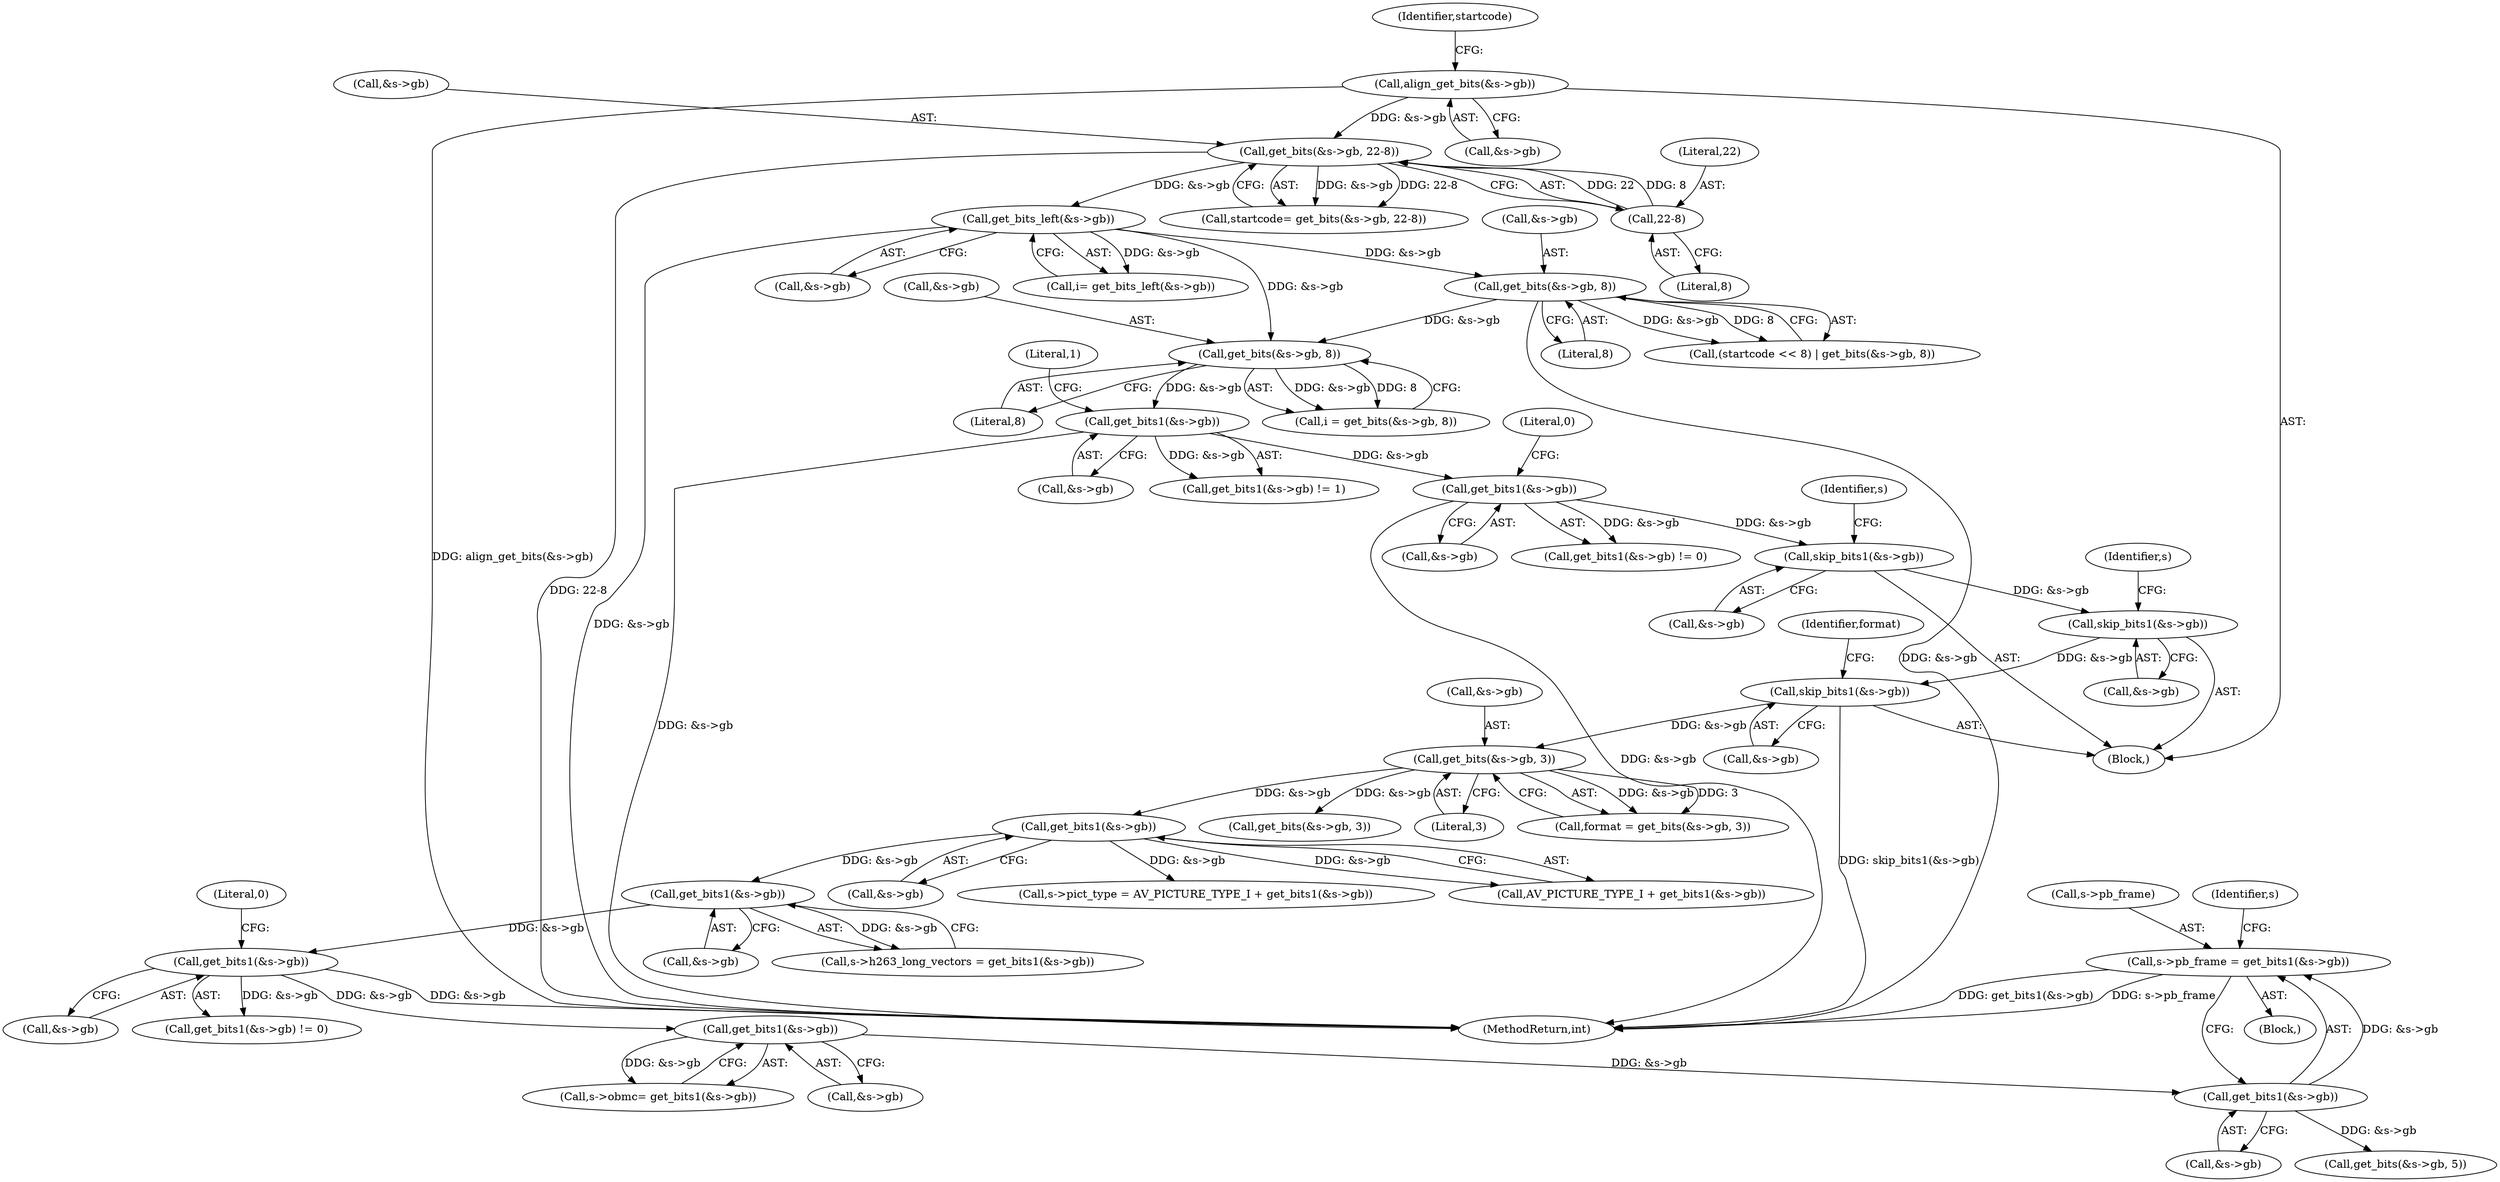 digraph "0_libav_0a49a62f998747cfa564d98d36a459fe70d3299b@pointer" {
"1000385" [label="(Call,s->pb_frame = get_bits1(&s->gb))"];
"1000389" [label="(Call,get_bits1(&s->gb))"];
"1000369" [label="(Call,get_bits1(&s->gb))"];
"1000349" [label="(Call,get_bits1(&s->gb))"];
"1000342" [label="(Call,get_bits1(&s->gb))"];
"1000333" [label="(Call,get_bits1(&s->gb))"];
"1000293" [label="(Call,get_bits(&s->gb, 3))"];
"1000286" [label="(Call,skip_bits1(&s->gb))"];
"1000281" [label="(Call,skip_bits1(&s->gb))"];
"1000276" [label="(Call,skip_bits1(&s->gb))"];
"1000260" [label="(Call,get_bits1(&s->gb))"];
"1000242" [label="(Call,get_bits1(&s->gb))"];
"1000208" [label="(Call,get_bits(&s->gb, 8))"];
"1000180" [label="(Call,get_bits(&s->gb, 8))"];
"1000161" [label="(Call,get_bits_left(&s->gb))"];
"1000150" [label="(Call,get_bits(&s->gb, 22-8))"];
"1000143" [label="(Call,align_get_bits(&s->gb))"];
"1000155" [label="(Call,22-8)"];
"1000369" [label="(Call,get_bits1(&s->gb))"];
"1000307" [label="(Block,)"];
"1000284" [label="(Identifier,s)"];
"1000370" [label="(Call,&s->gb)"];
"1000161" [label="(Call,get_bits_left(&s->gb))"];
"1000277" [label="(Call,&s->gb)"];
"1000157" [label="(Literal,8)"];
"1000143" [label="(Call,align_get_bits(&s->gb))"];
"1000298" [label="(Literal,3)"];
"1000365" [label="(Call,s->obmc= get_bits1(&s->gb))"];
"1000390" [label="(Call,&s->gb)"];
"1000136" [label="(Block,)"];
"1000350" [label="(Call,&s->gb)"];
"1000261" [label="(Call,&s->gb)"];
"1000150" [label="(Call,get_bits(&s->gb, 22-8))"];
"1000276" [label="(Call,skip_bits1(&s->gb))"];
"1000389" [label="(Call,get_bits1(&s->gb))"];
"1000291" [label="(Call,format = get_bits(&s->gb, 3))"];
"1000348" [label="(Call,get_bits1(&s->gb) != 0)"];
"1000354" [label="(Literal,0)"];
"1000209" [label="(Call,&s->gb)"];
"1000334" [label="(Call,&s->gb)"];
"1000281" [label="(Call,skip_bits1(&s->gb))"];
"1000180" [label="(Call,get_bits(&s->gb, 8))"];
"1000208" [label="(Call,get_bits(&s->gb, 8))"];
"1000144" [label="(Call,&s->gb)"];
"1000260" [label="(Call,get_bits1(&s->gb))"];
"1000327" [label="(Call,s->pict_type = AV_PICTURE_TYPE_I + get_bits1(&s->gb))"];
"1000156" [label="(Literal,22)"];
"1000206" [label="(Call,i = get_bits(&s->gb, 8))"];
"1000435" [label="(Call,get_bits(&s->gb, 3))"];
"1000293" [label="(Call,get_bits(&s->gb, 3))"];
"1000338" [label="(Call,s->h263_long_vectors = get_bits1(&s->gb))"];
"1000247" [label="(Literal,1)"];
"1000148" [label="(Call,startcode= get_bits(&s->gb, 22-8))"];
"1000289" [label="(Identifier,s)"];
"1000265" [label="(Literal,0)"];
"1000287" [label="(Call,&s->gb)"];
"1000159" [label="(Call,i= get_bits_left(&s->gb))"];
"1000155" [label="(Call,22-8)"];
"1000213" [label="(Literal,8)"];
"1000181" [label="(Call,&s->gb)"];
"1000385" [label="(Call,s->pb_frame = get_bits1(&s->gb))"];
"1000176" [label="(Call,(startcode << 8) | get_bits(&s->gb, 8))"];
"1000162" [label="(Call,&s->gb)"];
"1000386" [label="(Call,s->pb_frame)"];
"1000294" [label="(Call,&s->gb)"];
"1000349" [label="(Call,get_bits1(&s->gb))"];
"1000282" [label="(Call,&s->gb)"];
"1000243" [label="(Call,&s->gb)"];
"1000185" [label="(Literal,8)"];
"1000242" [label="(Call,get_bits1(&s->gb))"];
"1000292" [label="(Identifier,format)"];
"1000402" [label="(Call,get_bits(&s->gb, 5))"];
"1001103" [label="(MethodReturn,int)"];
"1000333" [label="(Call,get_bits1(&s->gb))"];
"1000342" [label="(Call,get_bits1(&s->gb))"];
"1000259" [label="(Call,get_bits1(&s->gb) != 0)"];
"1000241" [label="(Call,get_bits1(&s->gb) != 1)"];
"1000149" [label="(Identifier,startcode)"];
"1000151" [label="(Call,&s->gb)"];
"1000286" [label="(Call,skip_bits1(&s->gb))"];
"1000396" [label="(Identifier,s)"];
"1000343" [label="(Call,&s->gb)"];
"1000331" [label="(Call,AV_PICTURE_TYPE_I + get_bits1(&s->gb))"];
"1000385" -> "1000307"  [label="AST: "];
"1000385" -> "1000389"  [label="CFG: "];
"1000386" -> "1000385"  [label="AST: "];
"1000389" -> "1000385"  [label="AST: "];
"1000396" -> "1000385"  [label="CFG: "];
"1000385" -> "1001103"  [label="DDG: get_bits1(&s->gb)"];
"1000385" -> "1001103"  [label="DDG: s->pb_frame"];
"1000389" -> "1000385"  [label="DDG: &s->gb"];
"1000389" -> "1000390"  [label="CFG: "];
"1000390" -> "1000389"  [label="AST: "];
"1000369" -> "1000389"  [label="DDG: &s->gb"];
"1000389" -> "1000402"  [label="DDG: &s->gb"];
"1000369" -> "1000365"  [label="AST: "];
"1000369" -> "1000370"  [label="CFG: "];
"1000370" -> "1000369"  [label="AST: "];
"1000365" -> "1000369"  [label="CFG: "];
"1000369" -> "1000365"  [label="DDG: &s->gb"];
"1000349" -> "1000369"  [label="DDG: &s->gb"];
"1000349" -> "1000348"  [label="AST: "];
"1000349" -> "1000350"  [label="CFG: "];
"1000350" -> "1000349"  [label="AST: "];
"1000354" -> "1000349"  [label="CFG: "];
"1000349" -> "1001103"  [label="DDG: &s->gb"];
"1000349" -> "1000348"  [label="DDG: &s->gb"];
"1000342" -> "1000349"  [label="DDG: &s->gb"];
"1000342" -> "1000338"  [label="AST: "];
"1000342" -> "1000343"  [label="CFG: "];
"1000343" -> "1000342"  [label="AST: "];
"1000338" -> "1000342"  [label="CFG: "];
"1000342" -> "1000338"  [label="DDG: &s->gb"];
"1000333" -> "1000342"  [label="DDG: &s->gb"];
"1000333" -> "1000331"  [label="AST: "];
"1000333" -> "1000334"  [label="CFG: "];
"1000334" -> "1000333"  [label="AST: "];
"1000331" -> "1000333"  [label="CFG: "];
"1000333" -> "1000327"  [label="DDG: &s->gb"];
"1000333" -> "1000331"  [label="DDG: &s->gb"];
"1000293" -> "1000333"  [label="DDG: &s->gb"];
"1000293" -> "1000291"  [label="AST: "];
"1000293" -> "1000298"  [label="CFG: "];
"1000294" -> "1000293"  [label="AST: "];
"1000298" -> "1000293"  [label="AST: "];
"1000291" -> "1000293"  [label="CFG: "];
"1000293" -> "1000291"  [label="DDG: &s->gb"];
"1000293" -> "1000291"  [label="DDG: 3"];
"1000286" -> "1000293"  [label="DDG: &s->gb"];
"1000293" -> "1000435"  [label="DDG: &s->gb"];
"1000286" -> "1000136"  [label="AST: "];
"1000286" -> "1000287"  [label="CFG: "];
"1000287" -> "1000286"  [label="AST: "];
"1000292" -> "1000286"  [label="CFG: "];
"1000286" -> "1001103"  [label="DDG: skip_bits1(&s->gb)"];
"1000281" -> "1000286"  [label="DDG: &s->gb"];
"1000281" -> "1000136"  [label="AST: "];
"1000281" -> "1000282"  [label="CFG: "];
"1000282" -> "1000281"  [label="AST: "];
"1000289" -> "1000281"  [label="CFG: "];
"1000276" -> "1000281"  [label="DDG: &s->gb"];
"1000276" -> "1000136"  [label="AST: "];
"1000276" -> "1000277"  [label="CFG: "];
"1000277" -> "1000276"  [label="AST: "];
"1000284" -> "1000276"  [label="CFG: "];
"1000260" -> "1000276"  [label="DDG: &s->gb"];
"1000260" -> "1000259"  [label="AST: "];
"1000260" -> "1000261"  [label="CFG: "];
"1000261" -> "1000260"  [label="AST: "];
"1000265" -> "1000260"  [label="CFG: "];
"1000260" -> "1001103"  [label="DDG: &s->gb"];
"1000260" -> "1000259"  [label="DDG: &s->gb"];
"1000242" -> "1000260"  [label="DDG: &s->gb"];
"1000242" -> "1000241"  [label="AST: "];
"1000242" -> "1000243"  [label="CFG: "];
"1000243" -> "1000242"  [label="AST: "];
"1000247" -> "1000242"  [label="CFG: "];
"1000242" -> "1001103"  [label="DDG: &s->gb"];
"1000242" -> "1000241"  [label="DDG: &s->gb"];
"1000208" -> "1000242"  [label="DDG: &s->gb"];
"1000208" -> "1000206"  [label="AST: "];
"1000208" -> "1000213"  [label="CFG: "];
"1000209" -> "1000208"  [label="AST: "];
"1000213" -> "1000208"  [label="AST: "];
"1000206" -> "1000208"  [label="CFG: "];
"1000208" -> "1000206"  [label="DDG: &s->gb"];
"1000208" -> "1000206"  [label="DDG: 8"];
"1000180" -> "1000208"  [label="DDG: &s->gb"];
"1000161" -> "1000208"  [label="DDG: &s->gb"];
"1000180" -> "1000176"  [label="AST: "];
"1000180" -> "1000185"  [label="CFG: "];
"1000181" -> "1000180"  [label="AST: "];
"1000185" -> "1000180"  [label="AST: "];
"1000176" -> "1000180"  [label="CFG: "];
"1000180" -> "1001103"  [label="DDG: &s->gb"];
"1000180" -> "1000176"  [label="DDG: &s->gb"];
"1000180" -> "1000176"  [label="DDG: 8"];
"1000161" -> "1000180"  [label="DDG: &s->gb"];
"1000161" -> "1000159"  [label="AST: "];
"1000161" -> "1000162"  [label="CFG: "];
"1000162" -> "1000161"  [label="AST: "];
"1000159" -> "1000161"  [label="CFG: "];
"1000161" -> "1001103"  [label="DDG: &s->gb"];
"1000161" -> "1000159"  [label="DDG: &s->gb"];
"1000150" -> "1000161"  [label="DDG: &s->gb"];
"1000150" -> "1000148"  [label="AST: "];
"1000150" -> "1000155"  [label="CFG: "];
"1000151" -> "1000150"  [label="AST: "];
"1000155" -> "1000150"  [label="AST: "];
"1000148" -> "1000150"  [label="CFG: "];
"1000150" -> "1001103"  [label="DDG: 22-8"];
"1000150" -> "1000148"  [label="DDG: &s->gb"];
"1000150" -> "1000148"  [label="DDG: 22-8"];
"1000143" -> "1000150"  [label="DDG: &s->gb"];
"1000155" -> "1000150"  [label="DDG: 22"];
"1000155" -> "1000150"  [label="DDG: 8"];
"1000143" -> "1000136"  [label="AST: "];
"1000143" -> "1000144"  [label="CFG: "];
"1000144" -> "1000143"  [label="AST: "];
"1000149" -> "1000143"  [label="CFG: "];
"1000143" -> "1001103"  [label="DDG: align_get_bits(&s->gb)"];
"1000155" -> "1000157"  [label="CFG: "];
"1000156" -> "1000155"  [label="AST: "];
"1000157" -> "1000155"  [label="AST: "];
}
